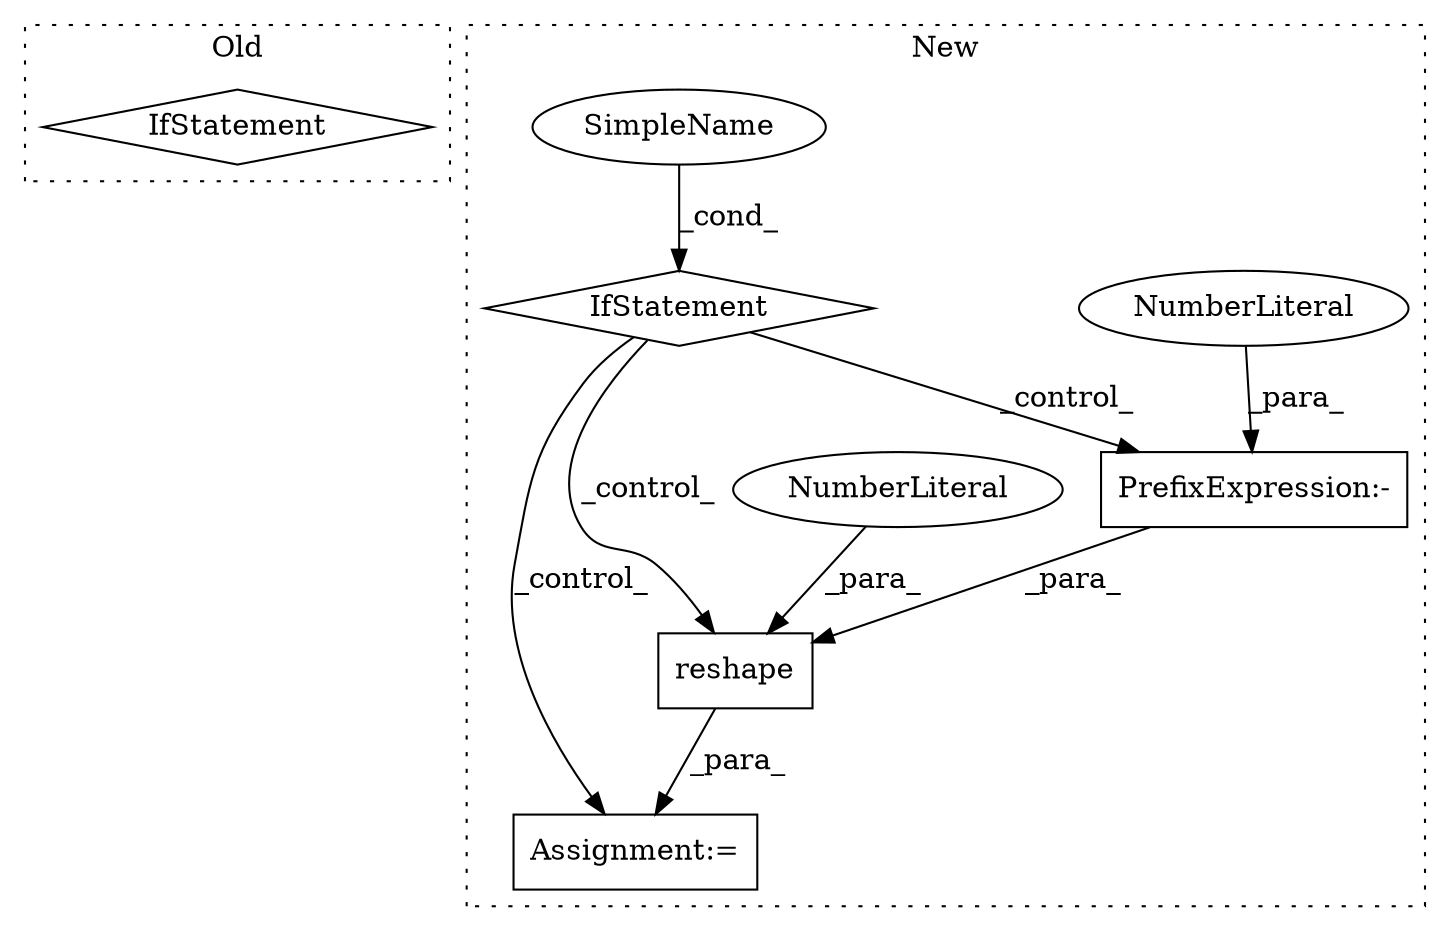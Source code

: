 digraph G {
subgraph cluster0 {
1 [label="IfStatement" a="25" s="680,704" l="4,2" shape="diamond"];
label = "Old";
style="dotted";
}
subgraph cluster1 {
2 [label="reshape" a="32" s="1031,1043" l="8,1" shape="box"];
3 [label="PrefixExpression:-" a="38" s="1039" l="1" shape="box"];
4 [label="NumberLiteral" a="34" s="1040" l="1" shape="ellipse"];
5 [label="Assignment:=" a="7" s="1014" l="2" shape="box"];
6 [label="NumberLiteral" a="34" s="1042" l="1" shape="ellipse"];
7 [label="IfStatement" a="25" s="975,999" l="4,2" shape="diamond"];
8 [label="SimpleName" a="42" s="" l="" shape="ellipse"];
label = "New";
style="dotted";
}
2 -> 5 [label="_para_"];
3 -> 2 [label="_para_"];
4 -> 3 [label="_para_"];
6 -> 2 [label="_para_"];
7 -> 2 [label="_control_"];
7 -> 3 [label="_control_"];
7 -> 5 [label="_control_"];
8 -> 7 [label="_cond_"];
}